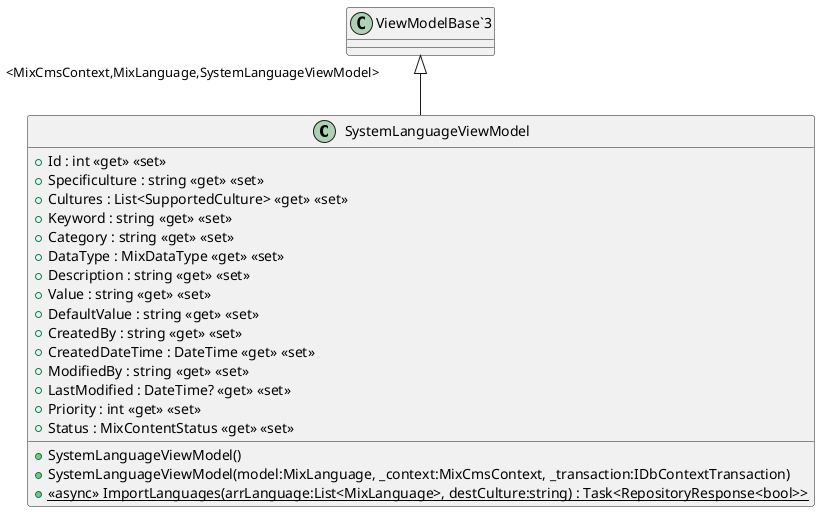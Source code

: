 @startuml
class SystemLanguageViewModel {
    + Id : int <<get>> <<set>>
    + Specificulture : string <<get>> <<set>>
    + Cultures : List<SupportedCulture> <<get>> <<set>>
    + Keyword : string <<get>> <<set>>
    + Category : string <<get>> <<set>>
    + DataType : MixDataType <<get>> <<set>>
    + Description : string <<get>> <<set>>
    + Value : string <<get>> <<set>>
    + DefaultValue : string <<get>> <<set>>
    + CreatedBy : string <<get>> <<set>>
    + CreatedDateTime : DateTime <<get>> <<set>>
    + ModifiedBy : string <<get>> <<set>>
    + LastModified : DateTime? <<get>> <<set>>
    + Priority : int <<get>> <<set>>
    + Status : MixContentStatus <<get>> <<set>>
    + SystemLanguageViewModel()
    + SystemLanguageViewModel(model:MixLanguage, _context:MixCmsContext, _transaction:IDbContextTransaction)
    + {static} <<async>> ImportLanguages(arrLanguage:List<MixLanguage>, destCulture:string) : Task<RepositoryResponse<bool>>
}
"ViewModelBase`3" "<MixCmsContext,MixLanguage,SystemLanguageViewModel>" <|-- SystemLanguageViewModel
@enduml
